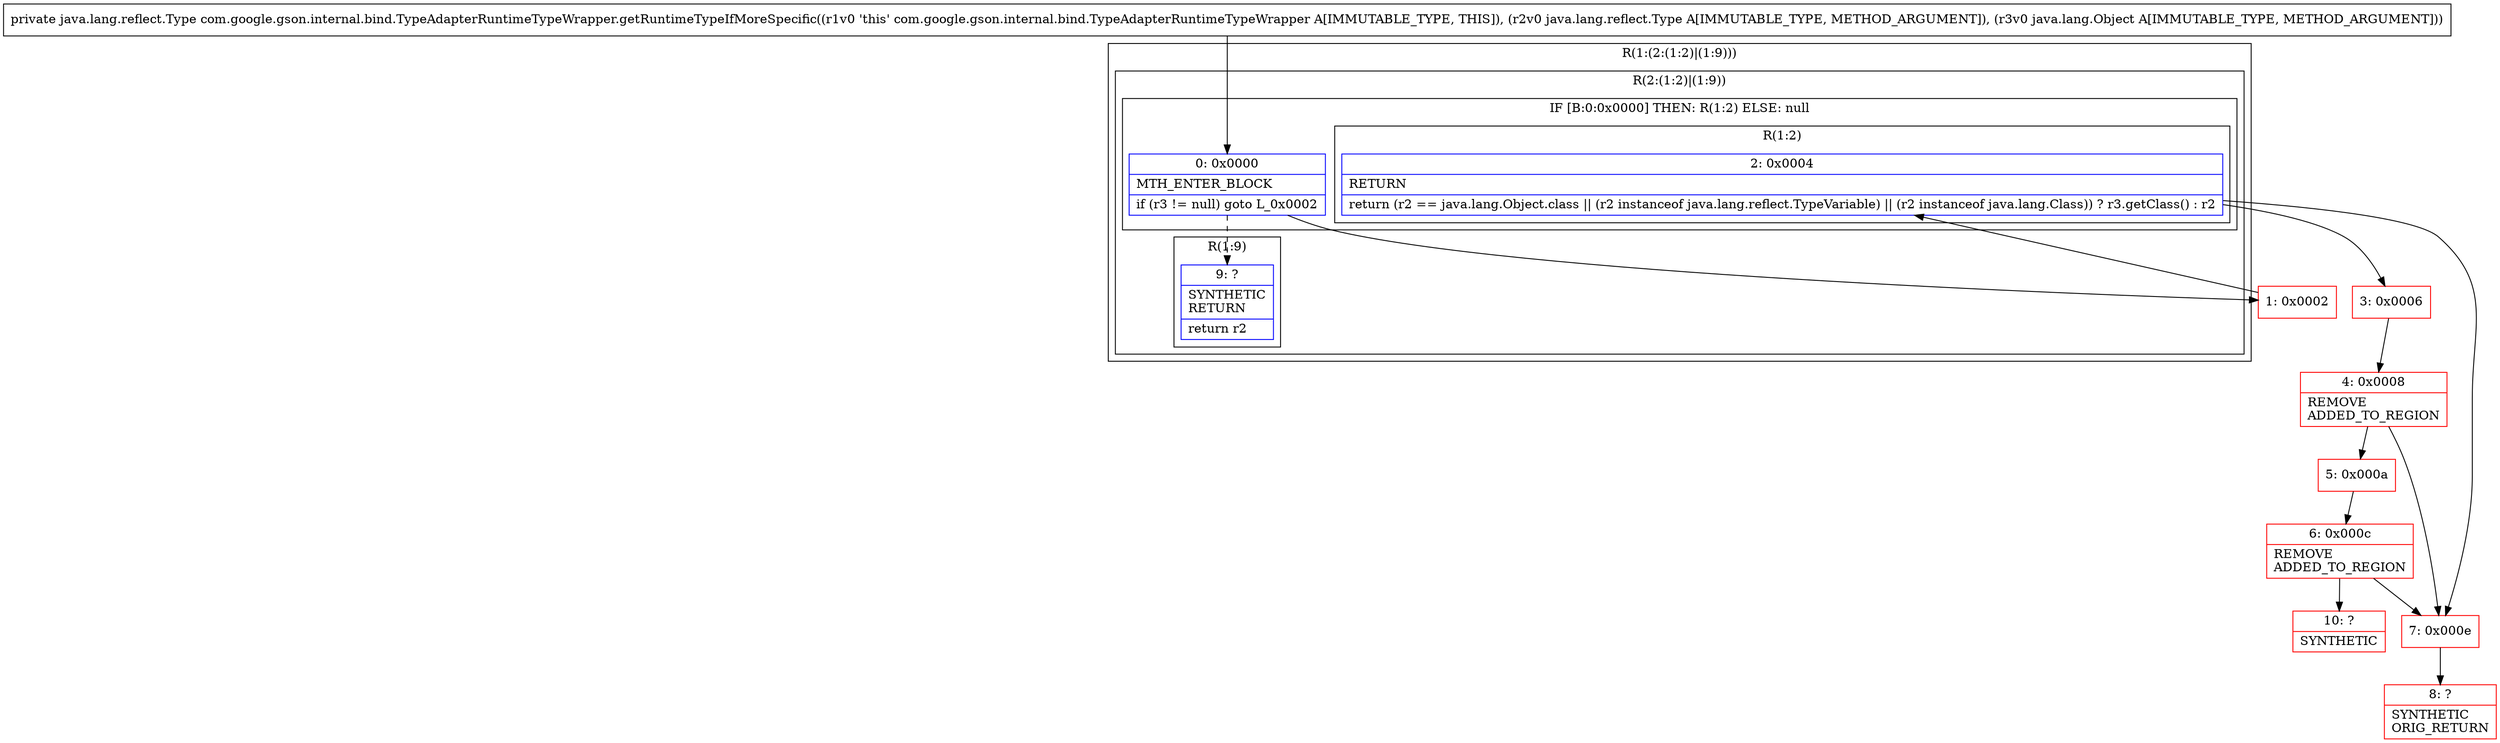 digraph "CFG forcom.google.gson.internal.bind.TypeAdapterRuntimeTypeWrapper.getRuntimeTypeIfMoreSpecific(Ljava\/lang\/reflect\/Type;Ljava\/lang\/Object;)Ljava\/lang\/reflect\/Type;" {
subgraph cluster_Region_2081957469 {
label = "R(1:(2:(1:2)|(1:9)))";
node [shape=record,color=blue];
subgraph cluster_Region_1822196633 {
label = "R(2:(1:2)|(1:9))";
node [shape=record,color=blue];
subgraph cluster_IfRegion_1094295690 {
label = "IF [B:0:0x0000] THEN: R(1:2) ELSE: null";
node [shape=record,color=blue];
Node_0 [shape=record,label="{0\:\ 0x0000|MTH_ENTER_BLOCK\l|if (r3 != null) goto L_0x0002\l}"];
subgraph cluster_Region_25193602 {
label = "R(1:2)";
node [shape=record,color=blue];
Node_2 [shape=record,label="{2\:\ 0x0004|RETURN\l|return (r2 == java.lang.Object.class \|\| (r2 instanceof java.lang.reflect.TypeVariable) \|\| (r2 instanceof java.lang.Class)) ? r3.getClass() : r2\l}"];
}
}
subgraph cluster_Region_1008179233 {
label = "R(1:9)";
node [shape=record,color=blue];
Node_9 [shape=record,label="{9\:\ ?|SYNTHETIC\lRETURN\l|return r2\l}"];
}
}
}
Node_1 [shape=record,color=red,label="{1\:\ 0x0002}"];
Node_3 [shape=record,color=red,label="{3\:\ 0x0006}"];
Node_4 [shape=record,color=red,label="{4\:\ 0x0008|REMOVE\lADDED_TO_REGION\l}"];
Node_5 [shape=record,color=red,label="{5\:\ 0x000a}"];
Node_6 [shape=record,color=red,label="{6\:\ 0x000c|REMOVE\lADDED_TO_REGION\l}"];
Node_7 [shape=record,color=red,label="{7\:\ 0x000e}"];
Node_8 [shape=record,color=red,label="{8\:\ ?|SYNTHETIC\lORIG_RETURN\l}"];
Node_10 [shape=record,color=red,label="{10\:\ ?|SYNTHETIC\l}"];
MethodNode[shape=record,label="{private java.lang.reflect.Type com.google.gson.internal.bind.TypeAdapterRuntimeTypeWrapper.getRuntimeTypeIfMoreSpecific((r1v0 'this' com.google.gson.internal.bind.TypeAdapterRuntimeTypeWrapper A[IMMUTABLE_TYPE, THIS]), (r2v0 java.lang.reflect.Type A[IMMUTABLE_TYPE, METHOD_ARGUMENT]), (r3v0 java.lang.Object A[IMMUTABLE_TYPE, METHOD_ARGUMENT])) }"];
MethodNode -> Node_0;
Node_0 -> Node_1;
Node_0 -> Node_9[style=dashed];
Node_2 -> Node_3;
Node_2 -> Node_7;
Node_1 -> Node_2;
Node_3 -> Node_4;
Node_4 -> Node_5;
Node_4 -> Node_7;
Node_5 -> Node_6;
Node_6 -> Node_7;
Node_6 -> Node_10;
Node_7 -> Node_8;
}

